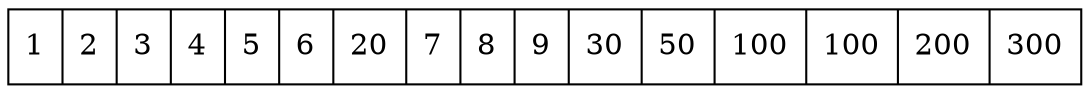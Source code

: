 digraph G{ node [shape = record ];
 rankdir=LR;X[label="{ 1|2|3|4|5|6|20|7|8|9|30|50|100|100|200|300}"]}
